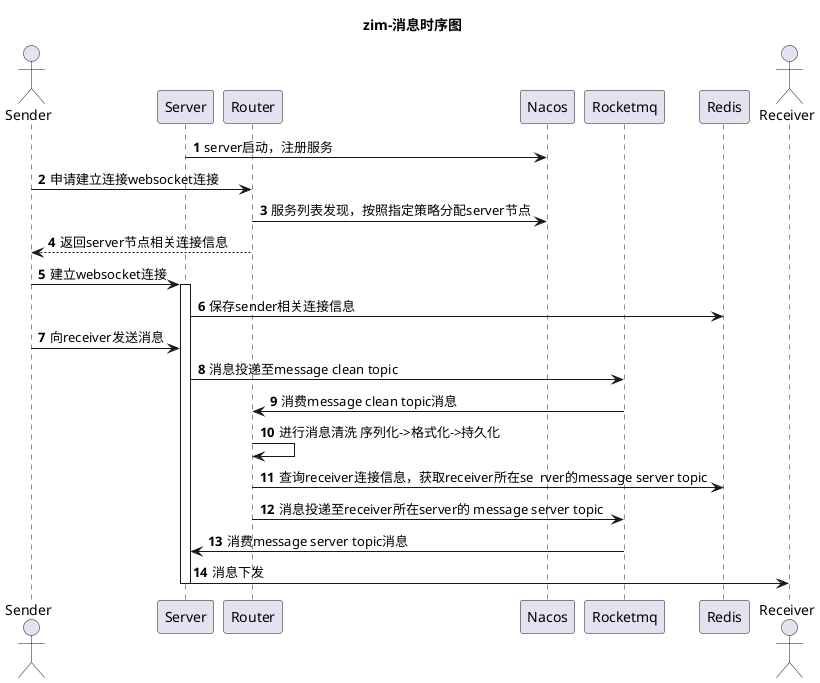 @startuml
title zim-消息时序图

actor Sender as sender
participant "Server" as server
participant "Router" as router
participant "Nacos" as nacos
participant "Rocketmq" as rocketmq
participant "Redis" as redis
actor Receiver as receiver

autonumber
server->nacos:server启动，注册服务

sender->router:申请建立连接websocket连接

router->nacos:服务列表发现，按照指定策略分配server节点

router-->sender:返回server节点相关连接信息

sender->server:建立websocket连接
activate server
server->redis:保存sender相关连接信息

sender->server:向receiver发送消息

server->rocketmq:消息投递至message clean topic

rocketmq->router:消费message clean topic消息

router->router:进行消息清洗 序列化->格式化->持久化

router->redis:查询receiver连接信息，获取receiver所在se  rver的message server topic

router->rocketmq:消息投递至receiver所在server的 message server topic

rocketmq->server:消费message server topic消息

server->receiver:消息下发
deactivate server
@enduml